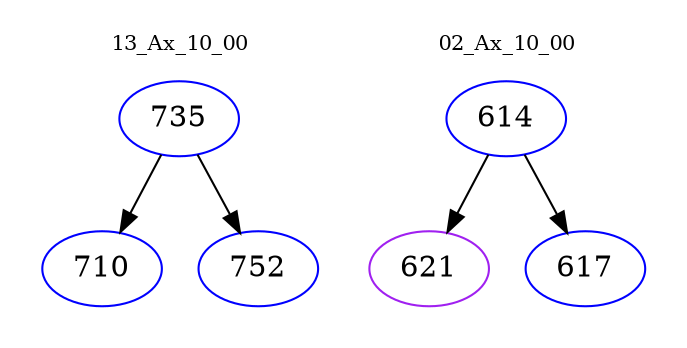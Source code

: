 digraph{
subgraph cluster_0 {
color = white
label = "13_Ax_10_00";
fontsize=10;
T0_735 [label="735", color="blue"]
T0_735 -> T0_710 [color="black"]
T0_710 [label="710", color="blue"]
T0_735 -> T0_752 [color="black"]
T0_752 [label="752", color="blue"]
}
subgraph cluster_1 {
color = white
label = "02_Ax_10_00";
fontsize=10;
T1_614 [label="614", color="blue"]
T1_614 -> T1_621 [color="black"]
T1_621 [label="621", color="purple"]
T1_614 -> T1_617 [color="black"]
T1_617 [label="617", color="blue"]
}
}
